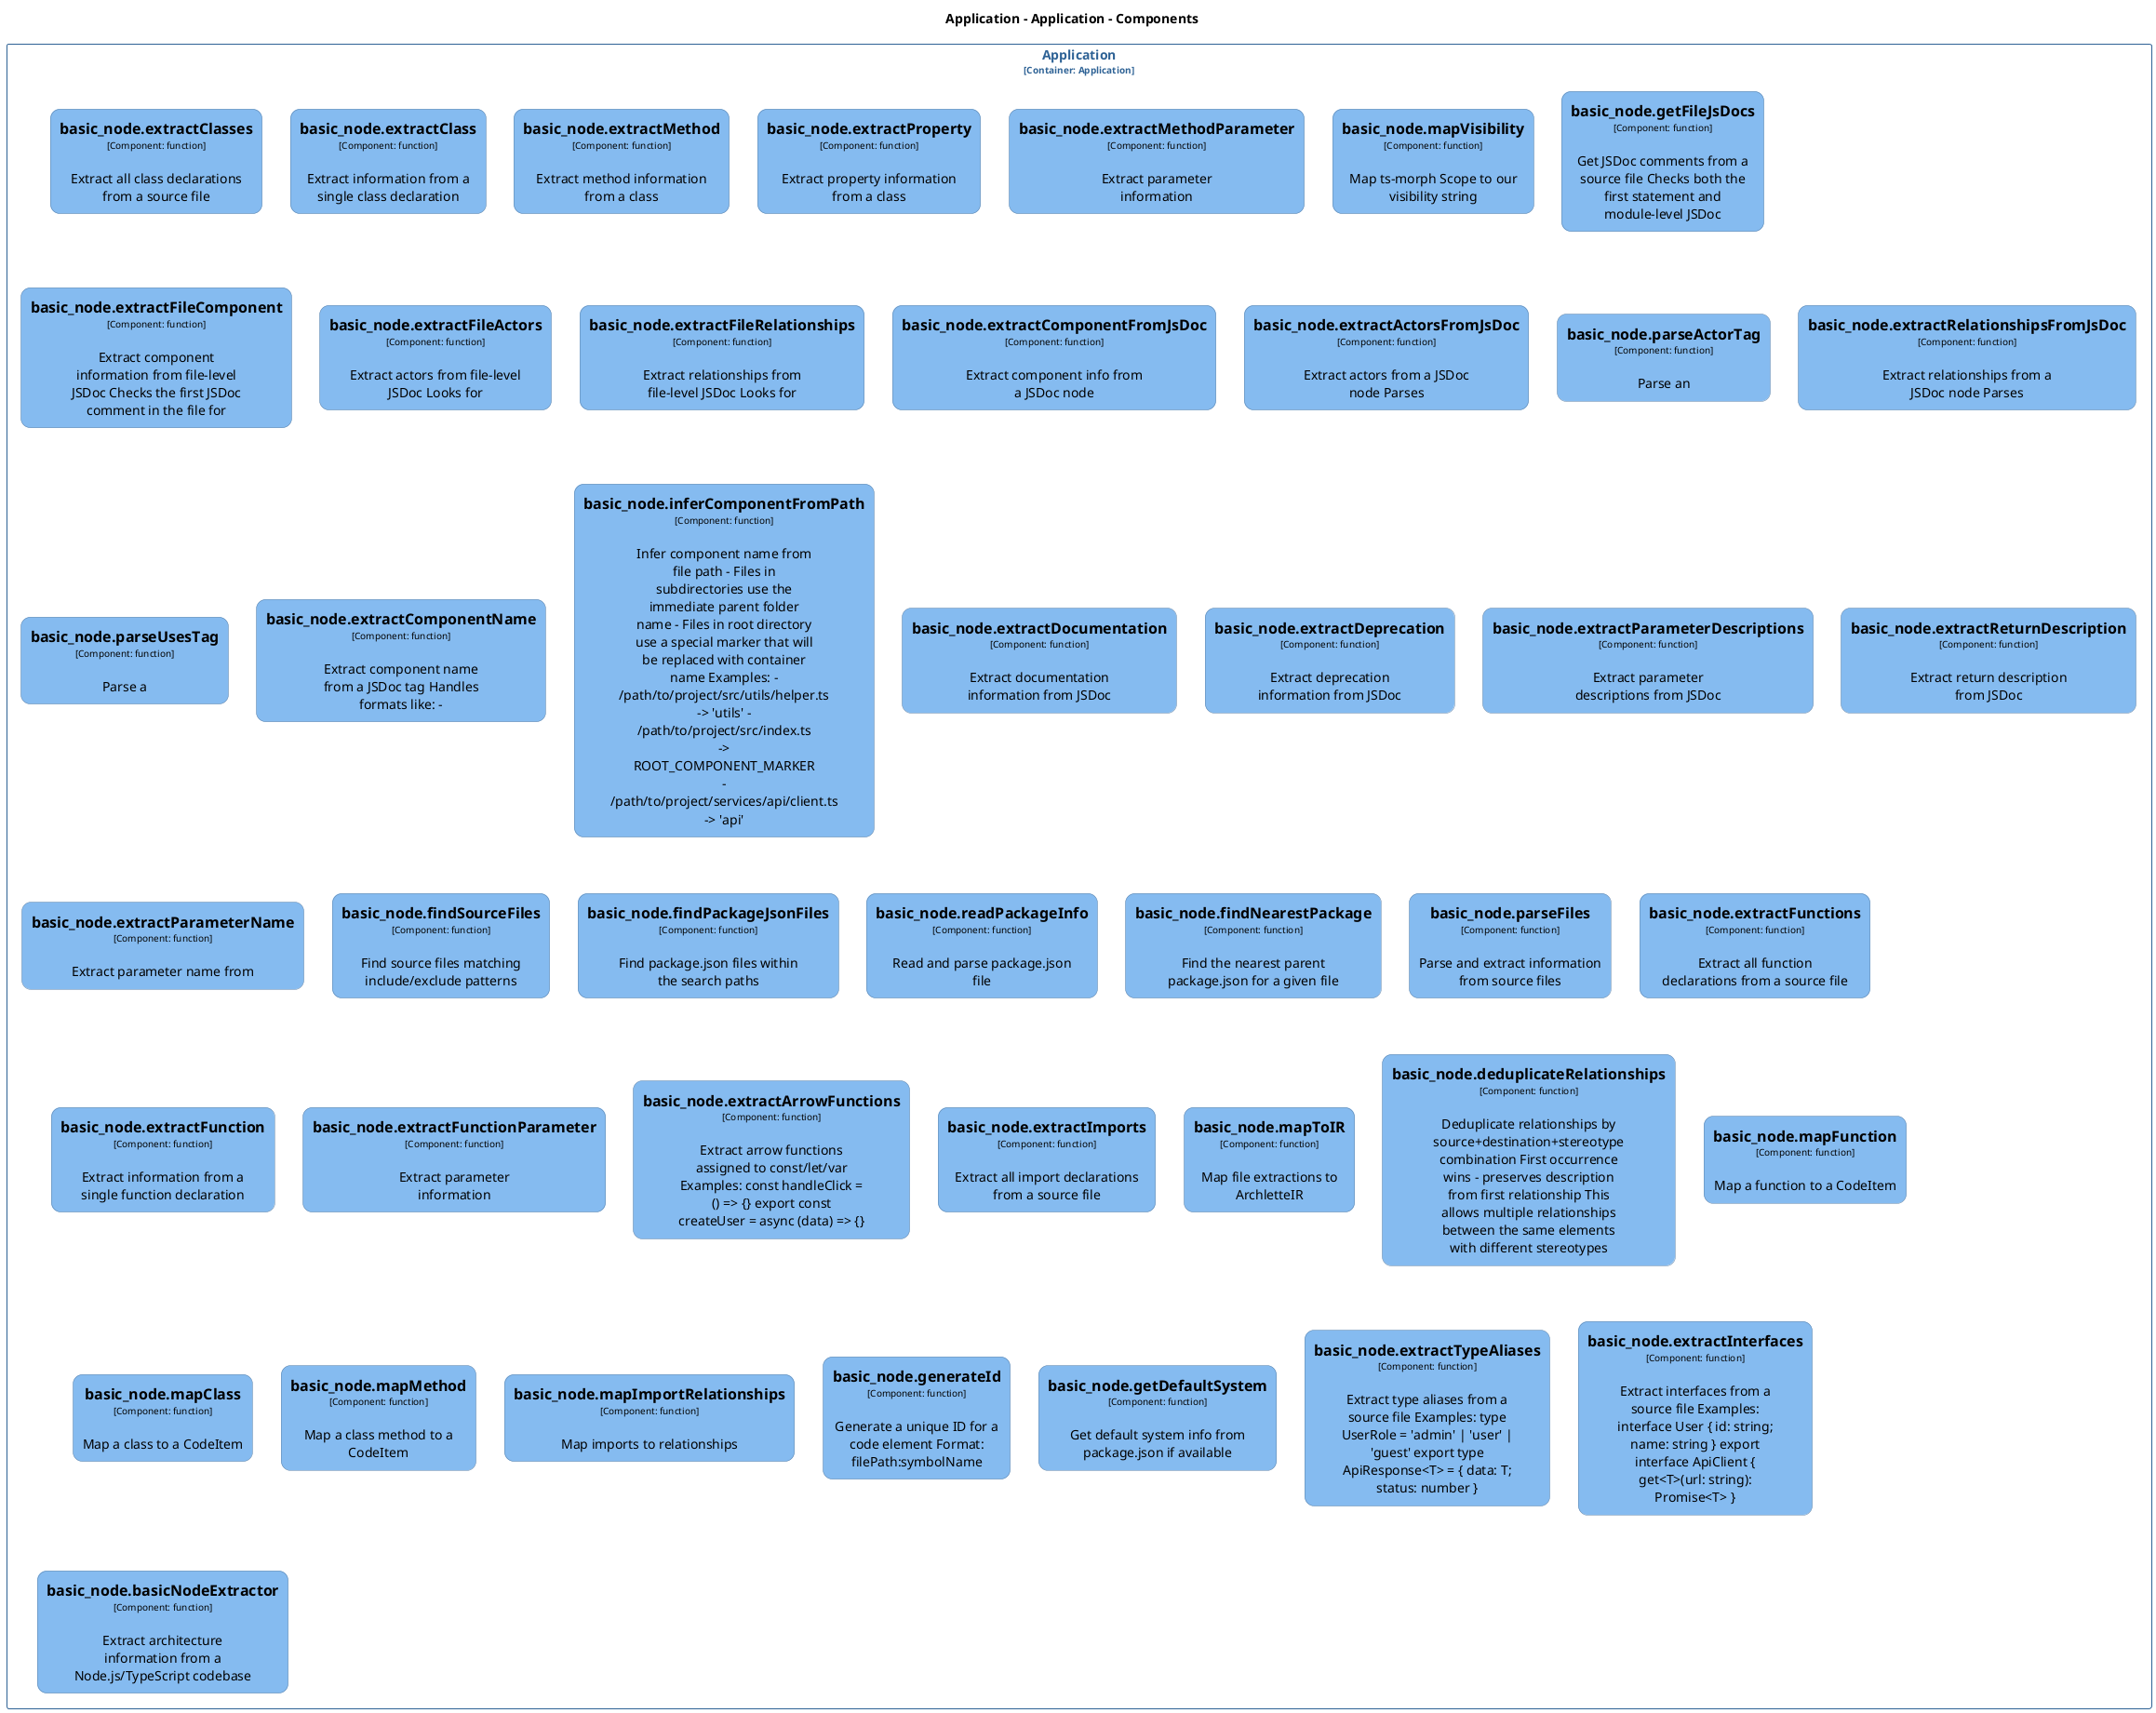@startuml
set separator none
title Application - Application - Components

top to bottom direction
skinparam ranksep 60
skinparam nodesep 30

skinparam {
  arrowFontSize 10
  defaultTextAlignment center
  wrapWidth 200
  maxMessageSize 100
  defaultFontName "Arial"
}

hide stereotype

skinparam rectangle<<Application.Application.basic_nodebasicNodeExtractor>> {
  BackgroundColor #85bbf0
  FontColor #000000
  BorderColor #5d82a8
  roundCorner 20
  shadowing false
}
skinparam rectangle<<Application.Application.basic_nodededuplicateRelationships>> {
  BackgroundColor #85bbf0
  FontColor #000000
  BorderColor #5d82a8
  roundCorner 20
  shadowing false
}
skinparam rectangle<<Application.Application.basic_nodeextractActorsFromJsDoc>> {
  BackgroundColor #85bbf0
  FontColor #000000
  BorderColor #5d82a8
  roundCorner 20
  shadowing false
}
skinparam rectangle<<Application.Application.basic_nodeextractArrowFunctions>> {
  BackgroundColor #85bbf0
  FontColor #000000
  BorderColor #5d82a8
  roundCorner 20
  shadowing false
}
skinparam rectangle<<Application.Application.basic_nodeextractClass>> {
  BackgroundColor #85bbf0
  FontColor #000000
  BorderColor #5d82a8
  roundCorner 20
  shadowing false
}
skinparam rectangle<<Application.Application.basic_nodeextractClasses>> {
  BackgroundColor #85bbf0
  FontColor #000000
  BorderColor #5d82a8
  roundCorner 20
  shadowing false
}
skinparam rectangle<<Application.Application.basic_nodeextractComponentFromJsDoc>> {
  BackgroundColor #85bbf0
  FontColor #000000
  BorderColor #5d82a8
  roundCorner 20
  shadowing false
}
skinparam rectangle<<Application.Application.basic_nodeextractComponentName>> {
  BackgroundColor #85bbf0
  FontColor #000000
  BorderColor #5d82a8
  roundCorner 20
  shadowing false
}
skinparam rectangle<<Application.Application.basic_nodeextractDeprecation>> {
  BackgroundColor #85bbf0
  FontColor #000000
  BorderColor #5d82a8
  roundCorner 20
  shadowing false
}
skinparam rectangle<<Application.Application.basic_nodeextractDocumentation>> {
  BackgroundColor #85bbf0
  FontColor #000000
  BorderColor #5d82a8
  roundCorner 20
  shadowing false
}
skinparam rectangle<<Application.Application.basic_nodeextractFileActors>> {
  BackgroundColor #85bbf0
  FontColor #000000
  BorderColor #5d82a8
  roundCorner 20
  shadowing false
}
skinparam rectangle<<Application.Application.basic_nodeextractFileComponent>> {
  BackgroundColor #85bbf0
  FontColor #000000
  BorderColor #5d82a8
  roundCorner 20
  shadowing false
}
skinparam rectangle<<Application.Application.basic_nodeextractFileRelationships>> {
  BackgroundColor #85bbf0
  FontColor #000000
  BorderColor #5d82a8
  roundCorner 20
  shadowing false
}
skinparam rectangle<<Application.Application.basic_nodeextractFunction>> {
  BackgroundColor #85bbf0
  FontColor #000000
  BorderColor #5d82a8
  roundCorner 20
  shadowing false
}
skinparam rectangle<<Application.Application.basic_nodeextractFunctionParameter>> {
  BackgroundColor #85bbf0
  FontColor #000000
  BorderColor #5d82a8
  roundCorner 20
  shadowing false
}
skinparam rectangle<<Application.Application.basic_nodeextractFunctions>> {
  BackgroundColor #85bbf0
  FontColor #000000
  BorderColor #5d82a8
  roundCorner 20
  shadowing false
}
skinparam rectangle<<Application.Application.basic_nodeextractImports>> {
  BackgroundColor #85bbf0
  FontColor #000000
  BorderColor #5d82a8
  roundCorner 20
  shadowing false
}
skinparam rectangle<<Application.Application.basic_nodeextractInterfaces>> {
  BackgroundColor #85bbf0
  FontColor #000000
  BorderColor #5d82a8
  roundCorner 20
  shadowing false
}
skinparam rectangle<<Application.Application.basic_nodeextractMethod>> {
  BackgroundColor #85bbf0
  FontColor #000000
  BorderColor #5d82a8
  roundCorner 20
  shadowing false
}
skinparam rectangle<<Application.Application.basic_nodeextractMethodParameter>> {
  BackgroundColor #85bbf0
  FontColor #000000
  BorderColor #5d82a8
  roundCorner 20
  shadowing false
}
skinparam rectangle<<Application.Application.basic_nodeextractParameterDescriptions>> {
  BackgroundColor #85bbf0
  FontColor #000000
  BorderColor #5d82a8
  roundCorner 20
  shadowing false
}
skinparam rectangle<<Application.Application.basic_nodeextractParameterName>> {
  BackgroundColor #85bbf0
  FontColor #000000
  BorderColor #5d82a8
  roundCorner 20
  shadowing false
}
skinparam rectangle<<Application.Application.basic_nodeextractProperty>> {
  BackgroundColor #85bbf0
  FontColor #000000
  BorderColor #5d82a8
  roundCorner 20
  shadowing false
}
skinparam rectangle<<Application.Application.basic_nodeextractRelationshipsFromJsDoc>> {
  BackgroundColor #85bbf0
  FontColor #000000
  BorderColor #5d82a8
  roundCorner 20
  shadowing false
}
skinparam rectangle<<Application.Application.basic_nodeextractReturnDescription>> {
  BackgroundColor #85bbf0
  FontColor #000000
  BorderColor #5d82a8
  roundCorner 20
  shadowing false
}
skinparam rectangle<<Application.Application.basic_nodeextractTypeAliases>> {
  BackgroundColor #85bbf0
  FontColor #000000
  BorderColor #5d82a8
  roundCorner 20
  shadowing false
}
skinparam rectangle<<Application.Application.basic_nodefindNearestPackage>> {
  BackgroundColor #85bbf0
  FontColor #000000
  BorderColor #5d82a8
  roundCorner 20
  shadowing false
}
skinparam rectangle<<Application.Application.basic_nodefindPackageJsonFiles>> {
  BackgroundColor #85bbf0
  FontColor #000000
  BorderColor #5d82a8
  roundCorner 20
  shadowing false
}
skinparam rectangle<<Application.Application.basic_nodefindSourceFiles>> {
  BackgroundColor #85bbf0
  FontColor #000000
  BorderColor #5d82a8
  roundCorner 20
  shadowing false
}
skinparam rectangle<<Application.Application.basic_nodegenerateId>> {
  BackgroundColor #85bbf0
  FontColor #000000
  BorderColor #5d82a8
  roundCorner 20
  shadowing false
}
skinparam rectangle<<Application.Application.basic_nodegetDefaultSystem>> {
  BackgroundColor #85bbf0
  FontColor #000000
  BorderColor #5d82a8
  roundCorner 20
  shadowing false
}
skinparam rectangle<<Application.Application.basic_nodegetFileJsDocs>> {
  BackgroundColor #85bbf0
  FontColor #000000
  BorderColor #5d82a8
  roundCorner 20
  shadowing false
}
skinparam rectangle<<Application.Application.basic_nodeinferComponentFromPath>> {
  BackgroundColor #85bbf0
  FontColor #000000
  BorderColor #5d82a8
  roundCorner 20
  shadowing false
}
skinparam rectangle<<Application.Application.basic_nodemapClass>> {
  BackgroundColor #85bbf0
  FontColor #000000
  BorderColor #5d82a8
  roundCorner 20
  shadowing false
}
skinparam rectangle<<Application.Application.basic_nodemapFunction>> {
  BackgroundColor #85bbf0
  FontColor #000000
  BorderColor #5d82a8
  roundCorner 20
  shadowing false
}
skinparam rectangle<<Application.Application.basic_nodemapImportRelationships>> {
  BackgroundColor #85bbf0
  FontColor #000000
  BorderColor #5d82a8
  roundCorner 20
  shadowing false
}
skinparam rectangle<<Application.Application.basic_nodemapMethod>> {
  BackgroundColor #85bbf0
  FontColor #000000
  BorderColor #5d82a8
  roundCorner 20
  shadowing false
}
skinparam rectangle<<Application.Application.basic_nodemapToIR>> {
  BackgroundColor #85bbf0
  FontColor #000000
  BorderColor #5d82a8
  roundCorner 20
  shadowing false
}
skinparam rectangle<<Application.Application.basic_nodemapVisibility>> {
  BackgroundColor #85bbf0
  FontColor #000000
  BorderColor #5d82a8
  roundCorner 20
  shadowing false
}
skinparam rectangle<<Application.Application.basic_nodeparseActorTag>> {
  BackgroundColor #85bbf0
  FontColor #000000
  BorderColor #5d82a8
  roundCorner 20
  shadowing false
}
skinparam rectangle<<Application.Application.basic_nodeparseFiles>> {
  BackgroundColor #85bbf0
  FontColor #000000
  BorderColor #5d82a8
  roundCorner 20
  shadowing false
}
skinparam rectangle<<Application.Application.basic_nodeparseUsesTag>> {
  BackgroundColor #85bbf0
  FontColor #000000
  BorderColor #5d82a8
  roundCorner 20
  shadowing false
}
skinparam rectangle<<Application.Application.basic_nodereadPackageInfo>> {
  BackgroundColor #85bbf0
  FontColor #000000
  BorderColor #5d82a8
  roundCorner 20
  shadowing false
}
skinparam rectangle<<Application.Application>> {
  BorderColor #2e6295
  FontColor #2e6295
  shadowing false
}

rectangle "Application\n<size:10>[Container: Application]</size>" <<Application.Application>> {
  rectangle "==basic_node.extractClasses\n<size:10>[Component: function]</size>\n\nExtract all class declarations from a source file" <<Application.Application.basic_nodeextractClasses>> as Application.Application.basic_nodeextractClasses
  rectangle "==basic_node.extractClass\n<size:10>[Component: function]</size>\n\nExtract information from a single class declaration" <<Application.Application.basic_nodeextractClass>> as Application.Application.basic_nodeextractClass
  rectangle "==basic_node.extractMethod\n<size:10>[Component: function]</size>\n\nExtract method information from a class" <<Application.Application.basic_nodeextractMethod>> as Application.Application.basic_nodeextractMethod
  rectangle "==basic_node.extractProperty\n<size:10>[Component: function]</size>\n\nExtract property information from a class" <<Application.Application.basic_nodeextractProperty>> as Application.Application.basic_nodeextractProperty
  rectangle "==basic_node.extractMethodParameter\n<size:10>[Component: function]</size>\n\nExtract parameter information" <<Application.Application.basic_nodeextractMethodParameter>> as Application.Application.basic_nodeextractMethodParameter
  rectangle "==basic_node.mapVisibility\n<size:10>[Component: function]</size>\n\nMap ts-morph Scope to our visibility string" <<Application.Application.basic_nodemapVisibility>> as Application.Application.basic_nodemapVisibility
  rectangle "==basic_node.getFileJsDocs\n<size:10>[Component: function]</size>\n\nGet JSDoc comments from a source file Checks both the first statement and module-level JSDoc" <<Application.Application.basic_nodegetFileJsDocs>> as Application.Application.basic_nodegetFileJsDocs
  rectangle "==basic_node.extractFileComponent\n<size:10>[Component: function]</size>\n\nExtract component information from file-level JSDoc Checks the first JSDoc comment in the file for" <<Application.Application.basic_nodeextractFileComponent>> as Application.Application.basic_nodeextractFileComponent
  rectangle "==basic_node.extractFileActors\n<size:10>[Component: function]</size>\n\nExtract actors from file-level JSDoc Looks for" <<Application.Application.basic_nodeextractFileActors>> as Application.Application.basic_nodeextractFileActors
  rectangle "==basic_node.extractFileRelationships\n<size:10>[Component: function]</size>\n\nExtract relationships from file-level JSDoc Looks for" <<Application.Application.basic_nodeextractFileRelationships>> as Application.Application.basic_nodeextractFileRelationships
  rectangle "==basic_node.extractComponentFromJsDoc\n<size:10>[Component: function]</size>\n\nExtract component info from a JSDoc node" <<Application.Application.basic_nodeextractComponentFromJsDoc>> as Application.Application.basic_nodeextractComponentFromJsDoc
  rectangle "==basic_node.extractActorsFromJsDoc\n<size:10>[Component: function]</size>\n\nExtract actors from a JSDoc node Parses" <<Application.Application.basic_nodeextractActorsFromJsDoc>> as Application.Application.basic_nodeextractActorsFromJsDoc
  rectangle "==basic_node.parseActorTag\n<size:10>[Component: function]</size>\n\nParse an" <<Application.Application.basic_nodeparseActorTag>> as Application.Application.basic_nodeparseActorTag
  rectangle "==basic_node.extractRelationshipsFromJsDoc\n<size:10>[Component: function]</size>\n\nExtract relationships from a JSDoc node Parses" <<Application.Application.basic_nodeextractRelationshipsFromJsDoc>> as Application.Application.basic_nodeextractRelationshipsFromJsDoc
  rectangle "==basic_node.parseUsesTag\n<size:10>[Component: function]</size>\n\nParse a" <<Application.Application.basic_nodeparseUsesTag>> as Application.Application.basic_nodeparseUsesTag
  rectangle "==basic_node.extractComponentName\n<size:10>[Component: function]</size>\n\nExtract component name from a JSDoc tag Handles formats like: -" <<Application.Application.basic_nodeextractComponentName>> as Application.Application.basic_nodeextractComponentName
  rectangle "==basic_node.inferComponentFromPath\n<size:10>[Component: function]</size>\n\nInfer component name from file path - Files in subdirectories use the immediate parent folder name - Files in root directory use a special marker that will be replaced with container name Examples: - /path/to/project/src/utils/helper.ts -> 'utils' - /path/to/project/src/index.ts -> ROOT_COMPONENT_MARKER - /path/to/project/services/api/client.ts -> 'api'" <<Application.Application.basic_nodeinferComponentFromPath>> as Application.Application.basic_nodeinferComponentFromPath
  rectangle "==basic_node.extractDocumentation\n<size:10>[Component: function]</size>\n\nExtract documentation information from JSDoc" <<Application.Application.basic_nodeextractDocumentation>> as Application.Application.basic_nodeextractDocumentation
  rectangle "==basic_node.extractDeprecation\n<size:10>[Component: function]</size>\n\nExtract deprecation information from JSDoc" <<Application.Application.basic_nodeextractDeprecation>> as Application.Application.basic_nodeextractDeprecation
  rectangle "==basic_node.extractParameterDescriptions\n<size:10>[Component: function]</size>\n\nExtract parameter descriptions from JSDoc" <<Application.Application.basic_nodeextractParameterDescriptions>> as Application.Application.basic_nodeextractParameterDescriptions
  rectangle "==basic_node.extractReturnDescription\n<size:10>[Component: function]</size>\n\nExtract return description from JSDoc" <<Application.Application.basic_nodeextractReturnDescription>> as Application.Application.basic_nodeextractReturnDescription
  rectangle "==basic_node.extractParameterName\n<size:10>[Component: function]</size>\n\nExtract parameter name from" <<Application.Application.basic_nodeextractParameterName>> as Application.Application.basic_nodeextractParameterName
  rectangle "==basic_node.findSourceFiles\n<size:10>[Component: function]</size>\n\nFind source files matching include/exclude patterns" <<Application.Application.basic_nodefindSourceFiles>> as Application.Application.basic_nodefindSourceFiles
  rectangle "==basic_node.findPackageJsonFiles\n<size:10>[Component: function]</size>\n\nFind package.json files within the search paths" <<Application.Application.basic_nodefindPackageJsonFiles>> as Application.Application.basic_nodefindPackageJsonFiles
  rectangle "==basic_node.readPackageInfo\n<size:10>[Component: function]</size>\n\nRead and parse package.json file" <<Application.Application.basic_nodereadPackageInfo>> as Application.Application.basic_nodereadPackageInfo
  rectangle "==basic_node.findNearestPackage\n<size:10>[Component: function]</size>\n\nFind the nearest parent package.json for a given file" <<Application.Application.basic_nodefindNearestPackage>> as Application.Application.basic_nodefindNearestPackage
  rectangle "==basic_node.parseFiles\n<size:10>[Component: function]</size>\n\nParse and extract information from source files" <<Application.Application.basic_nodeparseFiles>> as Application.Application.basic_nodeparseFiles
  rectangle "==basic_node.extractFunctions\n<size:10>[Component: function]</size>\n\nExtract all function declarations from a source file" <<Application.Application.basic_nodeextractFunctions>> as Application.Application.basic_nodeextractFunctions
  rectangle "==basic_node.extractFunction\n<size:10>[Component: function]</size>\n\nExtract information from a single function declaration" <<Application.Application.basic_nodeextractFunction>> as Application.Application.basic_nodeextractFunction
  rectangle "==basic_node.extractFunctionParameter\n<size:10>[Component: function]</size>\n\nExtract parameter information" <<Application.Application.basic_nodeextractFunctionParameter>> as Application.Application.basic_nodeextractFunctionParameter
  rectangle "==basic_node.extractArrowFunctions\n<size:10>[Component: function]</size>\n\nExtract arrow functions assigned to const/let/var Examples: const handleClick = () => {} export const createUser = async (data) => {}" <<Application.Application.basic_nodeextractArrowFunctions>> as Application.Application.basic_nodeextractArrowFunctions
  rectangle "==basic_node.extractImports\n<size:10>[Component: function]</size>\n\nExtract all import declarations from a source file" <<Application.Application.basic_nodeextractImports>> as Application.Application.basic_nodeextractImports
  rectangle "==basic_node.mapToIR\n<size:10>[Component: function]</size>\n\nMap file extractions to ArchletteIR" <<Application.Application.basic_nodemapToIR>> as Application.Application.basic_nodemapToIR
  rectangle "==basic_node.deduplicateRelationships\n<size:10>[Component: function]</size>\n\nDeduplicate relationships by source+destination+stereotype combination First occurrence wins - preserves description from first relationship This allows multiple relationships between the same elements with different stereotypes" <<Application.Application.basic_nodededuplicateRelationships>> as Application.Application.basic_nodededuplicateRelationships
  rectangle "==basic_node.mapFunction\n<size:10>[Component: function]</size>\n\nMap a function to a CodeItem" <<Application.Application.basic_nodemapFunction>> as Application.Application.basic_nodemapFunction
  rectangle "==basic_node.mapClass\n<size:10>[Component: function]</size>\n\nMap a class to a CodeItem" <<Application.Application.basic_nodemapClass>> as Application.Application.basic_nodemapClass
  rectangle "==basic_node.mapMethod\n<size:10>[Component: function]</size>\n\nMap a class method to a CodeItem" <<Application.Application.basic_nodemapMethod>> as Application.Application.basic_nodemapMethod
  rectangle "==basic_node.mapImportRelationships\n<size:10>[Component: function]</size>\n\nMap imports to relationships" <<Application.Application.basic_nodemapImportRelationships>> as Application.Application.basic_nodemapImportRelationships
  rectangle "==basic_node.generateId\n<size:10>[Component: function]</size>\n\nGenerate a unique ID for a code element Format: filePath:symbolName" <<Application.Application.basic_nodegenerateId>> as Application.Application.basic_nodegenerateId
  rectangle "==basic_node.getDefaultSystem\n<size:10>[Component: function]</size>\n\nGet default system info from package.json if available" <<Application.Application.basic_nodegetDefaultSystem>> as Application.Application.basic_nodegetDefaultSystem
  rectangle "==basic_node.extractTypeAliases\n<size:10>[Component: function]</size>\n\nExtract type aliases from a source file Examples: type UserRole = 'admin' | 'user' | 'guest' export type ApiResponse<T> = { data: T; status: number }" <<Application.Application.basic_nodeextractTypeAliases>> as Application.Application.basic_nodeextractTypeAliases
  rectangle "==basic_node.extractInterfaces\n<size:10>[Component: function]</size>\n\nExtract interfaces from a source file Examples: interface User { id: string; name: string } export interface ApiClient { get<T>(url: string): Promise<T> }" <<Application.Application.basic_nodeextractInterfaces>> as Application.Application.basic_nodeextractInterfaces
  rectangle "==basic_node.basicNodeExtractor\n<size:10>[Component: function]</size>\n\nExtract architecture information from a Node.js/TypeScript codebase" <<Application.Application.basic_nodebasicNodeExtractor>> as Application.Application.basic_nodebasicNodeExtractor
}

@enduml